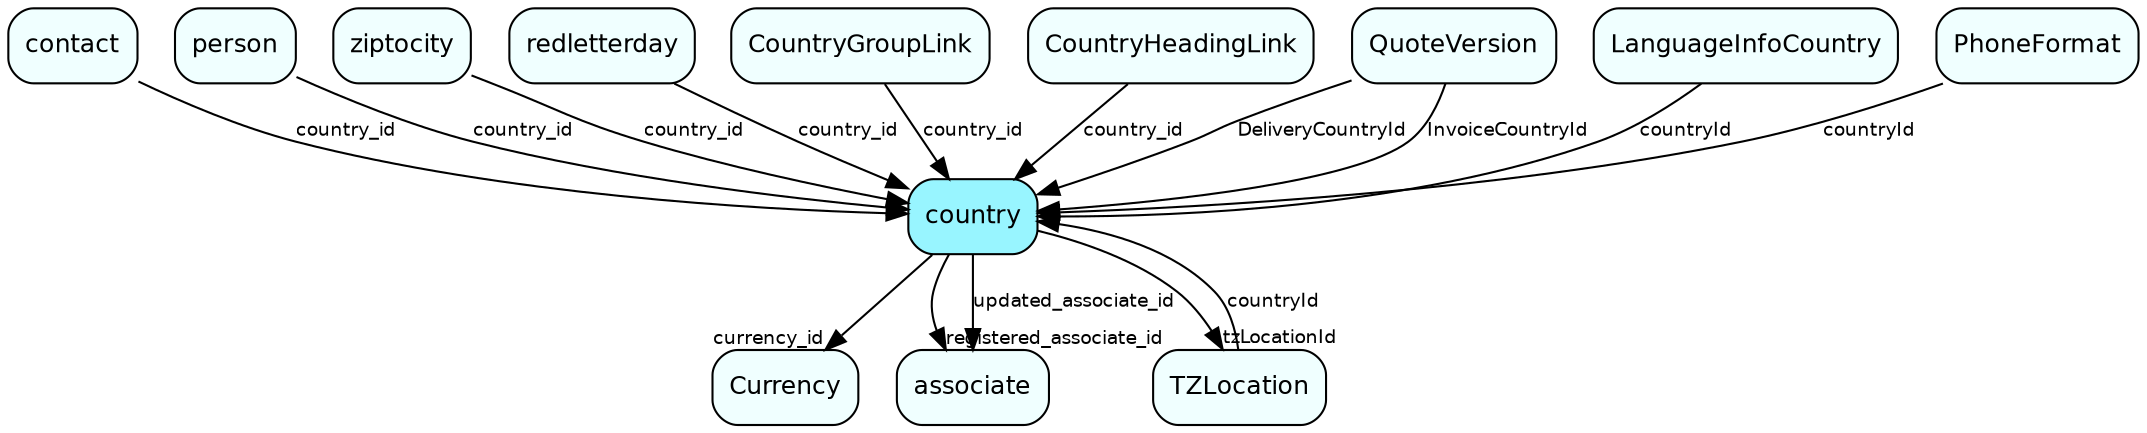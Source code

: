 digraph country  {
node [shape = box style="rounded, filled" fontname = "Helvetica" fontsize = "12" ]
edge [fontname = "Helvetica" fontsize = "9"]

country[fillcolor = "cadetblue1"]
Currency[fillcolor = "azure1"]
associate[fillcolor = "azure1"]
TZLocation[fillcolor = "azure1"]
contact[fillcolor = "azure1"]
person[fillcolor = "azure1"]
ziptocity[fillcolor = "azure1"]
redletterday[fillcolor = "azure1"]
CountryGroupLink[fillcolor = "azure1"]
CountryHeadingLink[fillcolor = "azure1"]
QuoteVersion[fillcolor = "azure1"]
LanguageInfoCountry[fillcolor = "azure1"]
PhoneFormat[fillcolor = "azure1"]
country -> Currency [headlabel = "currency_id"]
country -> associate [headlabel = "registered_associate_id"]
country -> associate [label = "updated_associate_id"]
country -> TZLocation [headlabel = "tzLocationId"]
contact -> country [label = "country_id"]
person -> country [label = "country_id"]
ziptocity -> country [label = "country_id"]
redletterday -> country [label = "country_id"]
CountryGroupLink -> country [label = "country_id"]
CountryHeadingLink -> country [label = "country_id"]
QuoteVersion -> country [label = "DeliveryCountryId"]
QuoteVersion -> country [label = "InvoiceCountryId"]
LanguageInfoCountry -> country [label = "countryId"]
TZLocation -> country [label = "countryId"]
PhoneFormat -> country [label = "countryId"]
}
